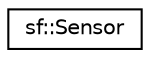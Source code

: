 digraph "Graphical Class Hierarchy"
{
  edge [fontname="Helvetica",fontsize="10",labelfontname="Helvetica",labelfontsize="10"];
  node [fontname="Helvetica",fontsize="10",shape=record];
  rankdir="LR";
  Node0 [label="sf::Sensor",height=0.2,width=0.4,color="black", fillcolor="white", style="filled",URL="$classsf_1_1_sensor.html",tooltip="Give access to the real-time state of the sensors. "];
}
